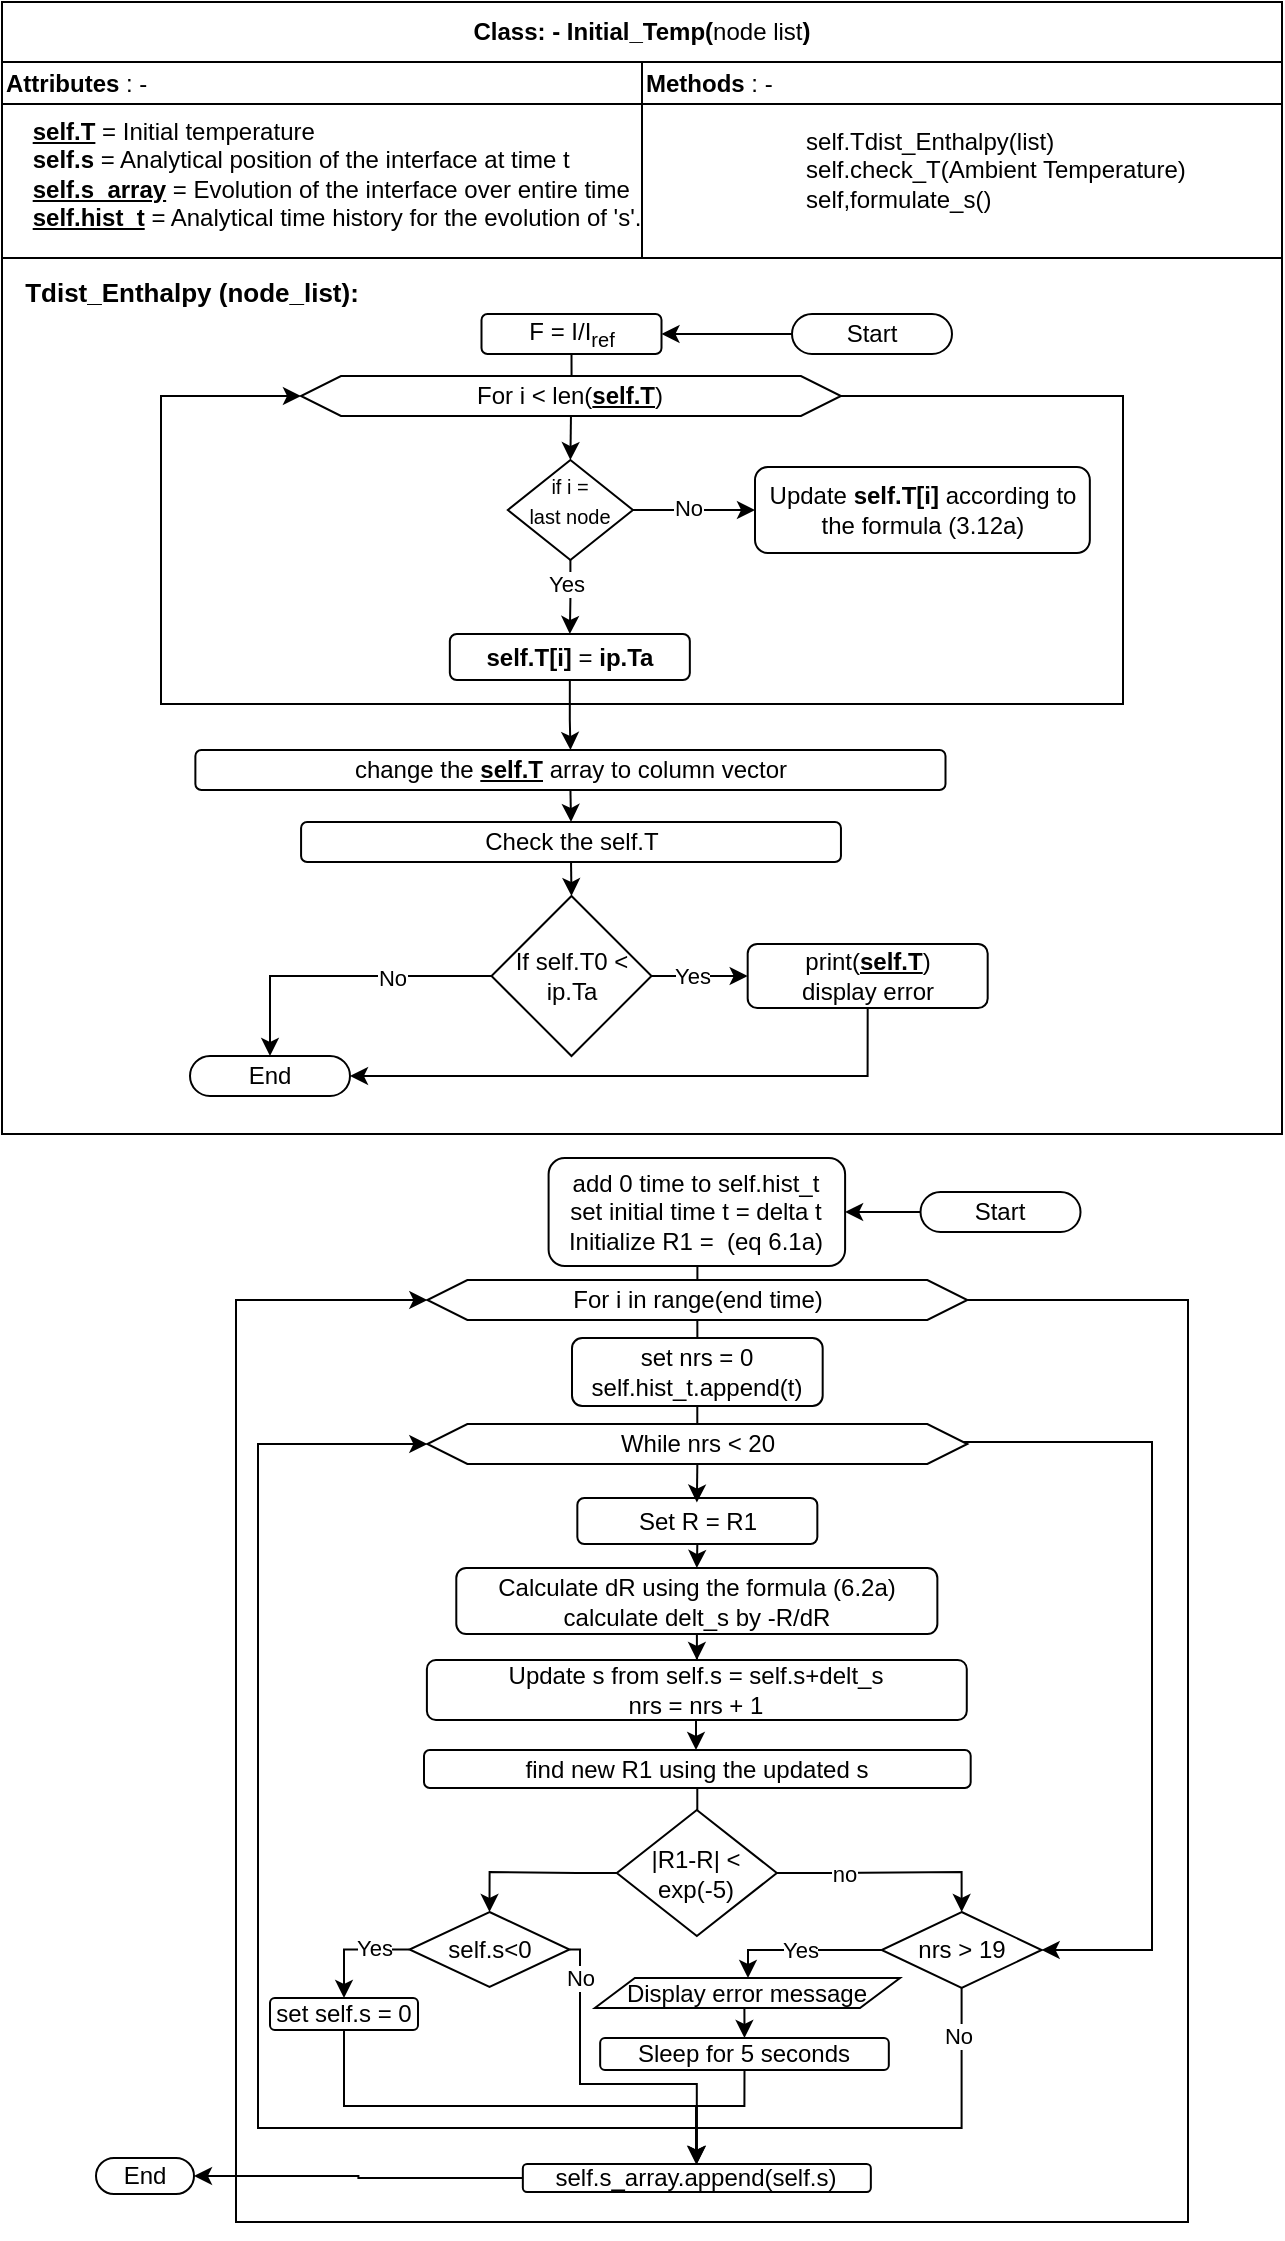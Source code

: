 <mxfile version="22.0.2" type="github">
  <diagram id="C5RBs43oDa-KdzZeNtuy" name="Page-1">
    <mxGraphModel dx="819" dy="434" grid="0" gridSize="10" guides="1" tooltips="1" connect="1" arrows="1" fold="1" page="1" pageScale="1" pageWidth="827" pageHeight="1169" math="0" shadow="0">
      <root>
        <mxCell id="WIyWlLk6GJQsqaUBKTNV-0" />
        <mxCell id="WIyWlLk6GJQsqaUBKTNV-1" parent="WIyWlLk6GJQsqaUBKTNV-0" />
        <mxCell id="JN7dd42MbDgEGxTATaaX-2" value="" style="rounded=0;whiteSpace=wrap;html=1;" vertex="1" parent="WIyWlLk6GJQsqaUBKTNV-1">
          <mxGeometry x="99" y="157" width="640" height="438" as="geometry" />
        </mxCell>
        <mxCell id="KUYVFX4BnLb6LtAk-J63-66" value="&lt;b&gt;Class: - Initial_Temp(&lt;/b&gt;node list&lt;b&gt;)&lt;/b&gt;" style="rounded=0;whiteSpace=wrap;html=1;" parent="WIyWlLk6GJQsqaUBKTNV-1" vertex="1">
          <mxGeometry x="99" y="29" width="640" height="30" as="geometry" />
        </mxCell>
        <mxCell id="KUYVFX4BnLb6LtAk-J63-67" value="&lt;span style=&quot;&quot;&gt;&lt;span style=&quot;white-space: pre;&quot;&gt;&amp;nbsp;&amp;nbsp;&amp;nbsp;&amp;nbsp;&lt;/span&gt;&lt;/span&gt;&amp;nbsp;&lt;br&gt;&lt;span style=&quot;&quot;&gt;&lt;span style=&quot;white-space: pre;&quot;&gt;&amp;nbsp;&amp;nbsp;&amp;nbsp;&amp;nbsp;&lt;/span&gt;&lt;/span&gt;&lt;b&gt;&lt;u&gt;self.T&lt;/u&gt;&lt;/b&gt; = Initial temperature&lt;br&gt;&lt;span style=&quot;&quot;&gt;&lt;span style=&quot;white-space: pre;&quot;&gt;&amp;nbsp;&amp;nbsp;&amp;nbsp;&amp;nbsp;&lt;/span&gt;&lt;/span&gt;&lt;b&gt;self.s &lt;/b&gt;= Analytical position of the interface at time t&lt;b&gt;&lt;br&gt;&lt;/b&gt;&lt;span style=&quot;&quot;&gt;&lt;span style=&quot;white-space: pre;&quot;&gt;&amp;nbsp;&amp;nbsp;&amp;nbsp;&amp;nbsp;&lt;/span&gt;&lt;/span&gt;&lt;u style=&quot;font-weight: bold;&quot;&gt;self.s_array&lt;/u&gt;&amp;nbsp;= Evolution of the interface over entire time&lt;br&gt;&amp;nbsp; &amp;nbsp; &lt;b&gt;&lt;u&gt;self.hist_t&lt;/u&gt;&lt;/b&gt; = Analytical time history for the evolution of &#39;s&#39;." style="rounded=0;whiteSpace=wrap;html=1;align=left;" parent="WIyWlLk6GJQsqaUBKTNV-1" vertex="1">
          <mxGeometry x="99" y="59" width="320" height="98" as="geometry" />
        </mxCell>
        <mxCell id="KUYVFX4BnLb6LtAk-J63-68" value="&lt;span style=&quot;white-space: pre;&quot;&gt;&#x9;&lt;/span&gt;&lt;span style=&quot;white-space: pre;&quot;&gt;&#x9;&lt;/span&gt;&lt;span style=&quot;white-space: pre;&quot;&gt;&#x9;&lt;/span&gt;self.Tdist_Enthalpy(list)&lt;br&gt;&lt;span style=&quot;white-space: pre;&quot;&gt;&#x9;&lt;/span&gt;&lt;span style=&quot;white-space: pre;&quot;&gt;&#x9;&lt;/span&gt;&lt;span style=&quot;white-space: pre;&quot;&gt;&#x9;&lt;/span&gt;self.check_T(Ambient Temperature)&lt;br&gt;&lt;span style=&quot;white-space: pre;&quot;&gt;&#x9;&lt;/span&gt;&lt;span style=&quot;white-space: pre;&quot;&gt;&#x9;&lt;/span&gt;&lt;span style=&quot;white-space: pre;&quot;&gt;&#x9;&lt;/span&gt;self,formulate_s()" style="rounded=0;whiteSpace=wrap;html=1;align=left;" parent="WIyWlLk6GJQsqaUBKTNV-1" vertex="1">
          <mxGeometry x="419" y="69" width="320" height="88" as="geometry" />
        </mxCell>
        <mxCell id="JN7dd42MbDgEGxTATaaX-3" style="edgeStyle=orthogonalEdgeStyle;rounded=0;orthogonalLoop=1;jettySize=auto;html=1;entryX=1;entryY=0.5;entryDx=0;entryDy=0;" edge="1" parent="WIyWlLk6GJQsqaUBKTNV-1" source="KUYVFX4BnLb6LtAk-J63-219" target="KUYVFX4BnLb6LtAk-J63-221">
          <mxGeometry relative="1" as="geometry" />
        </mxCell>
        <mxCell id="KUYVFX4BnLb6LtAk-J63-219" value="Start" style="rounded=1;whiteSpace=wrap;html=1;arcSize=50;" parent="WIyWlLk6GJQsqaUBKTNV-1" vertex="1">
          <mxGeometry x="494" y="185" width="80" height="20" as="geometry" />
        </mxCell>
        <mxCell id="KUYVFX4BnLb6LtAk-J63-220" value="End" style="rounded=1;whiteSpace=wrap;html=1;arcSize=50;" parent="WIyWlLk6GJQsqaUBKTNV-1" vertex="1">
          <mxGeometry x="193.0" y="556" width="80" height="20" as="geometry" />
        </mxCell>
        <mxCell id="eg3Dcb_BBi-hNbYzrBa9-2" style="edgeStyle=orthogonalEdgeStyle;rounded=0;orthogonalLoop=1;jettySize=auto;html=1;exitX=0.5;exitY=1;exitDx=0;exitDy=0;" parent="WIyWlLk6GJQsqaUBKTNV-1" source="KUYVFX4BnLb6LtAk-J63-221" target="KUYVFX4BnLb6LtAk-J63-223" edge="1">
          <mxGeometry relative="1" as="geometry" />
        </mxCell>
        <mxCell id="KUYVFX4BnLb6LtAk-J63-221" value="F = I/I&lt;sub&gt;ref&lt;/sub&gt;" style="rounded=1;whiteSpace=wrap;html=1;" parent="WIyWlLk6GJQsqaUBKTNV-1" vertex="1">
          <mxGeometry x="338.75" y="185" width="90" height="20" as="geometry" />
        </mxCell>
        <mxCell id="KUYVFX4BnLb6LtAk-J63-222" style="edgeStyle=orthogonalEdgeStyle;rounded=0;orthogonalLoop=1;jettySize=auto;html=1;exitX=0.5;exitY=1;exitDx=0;exitDy=0;entryX=0.5;entryY=0;entryDx=0;entryDy=0;" parent="WIyWlLk6GJQsqaUBKTNV-1" source="KUYVFX4BnLb6LtAk-J63-223" target="KUYVFX4BnLb6LtAk-J63-239" edge="1">
          <mxGeometry relative="1" as="geometry" />
        </mxCell>
        <mxCell id="KUYVFX4BnLb6LtAk-J63-223" value="For i &amp;lt; len(&lt;u style=&quot;font-weight: bold;&quot;&gt;self.T&lt;/u&gt;)" style="shape=hexagon;perimeter=hexagonPerimeter2;whiteSpace=wrap;html=1;fixedSize=1;" parent="WIyWlLk6GJQsqaUBKTNV-1" vertex="1">
          <mxGeometry x="248.48" y="216" width="270" height="20" as="geometry" />
        </mxCell>
        <mxCell id="KUYVFX4BnLb6LtAk-J63-226" value="Update&lt;b&gt;&amp;nbsp;self.T[i] &lt;/b&gt;according to the formula (3.12a)" style="rounded=1;whiteSpace=wrap;html=1;" parent="WIyWlLk6GJQsqaUBKTNV-1" vertex="1">
          <mxGeometry x="475.5" y="261.5" width="167.42" height="43" as="geometry" />
        </mxCell>
        <mxCell id="eg3Dcb_BBi-hNbYzrBa9-7" style="edgeStyle=orthogonalEdgeStyle;rounded=0;orthogonalLoop=1;jettySize=auto;html=1;entryX=0;entryY=0.5;entryDx=0;entryDy=0;" parent="WIyWlLk6GJQsqaUBKTNV-1" source="KUYVFX4BnLb6LtAk-J63-239" target="KUYVFX4BnLb6LtAk-J63-226" edge="1">
          <mxGeometry relative="1" as="geometry" />
        </mxCell>
        <mxCell id="eg3Dcb_BBi-hNbYzrBa9-9" value="No" style="edgeLabel;html=1;align=center;verticalAlign=middle;resizable=0;points=[];" parent="eg3Dcb_BBi-hNbYzrBa9-7" vertex="1" connectable="0">
          <mxGeometry x="-0.114" y="1" relative="1" as="geometry">
            <mxPoint as="offset" />
          </mxGeometry>
        </mxCell>
        <mxCell id="eg3Dcb_BBi-hNbYzrBa9-8" style="edgeStyle=orthogonalEdgeStyle;rounded=0;orthogonalLoop=1;jettySize=auto;html=1;entryX=0.5;entryY=0;entryDx=0;entryDy=0;" parent="WIyWlLk6GJQsqaUBKTNV-1" source="KUYVFX4BnLb6LtAk-J63-239" target="KUYVFX4BnLb6LtAk-J63-242" edge="1">
          <mxGeometry relative="1" as="geometry" />
        </mxCell>
        <mxCell id="eg3Dcb_BBi-hNbYzrBa9-10" value="Yes" style="edgeLabel;html=1;align=center;verticalAlign=middle;resizable=0;points=[];" parent="eg3Dcb_BBi-hNbYzrBa9-8" vertex="1" connectable="0">
          <mxGeometry x="-0.356" y="-2" relative="1" as="geometry">
            <mxPoint as="offset" />
          </mxGeometry>
        </mxCell>
        <mxCell id="KUYVFX4BnLb6LtAk-J63-239" value="" style="rhombus;whiteSpace=wrap;html=1;" parent="WIyWlLk6GJQsqaUBKTNV-1" vertex="1">
          <mxGeometry x="351.92" y="258" width="62.56" height="50" as="geometry" />
        </mxCell>
        <mxCell id="KUYVFX4BnLb6LtAk-J63-240" value="&lt;font style=&quot;font-size: 10px;&quot;&gt;if i = &lt;br&gt;last node&lt;/font&gt;" style="text;html=1;strokeColor=none;fillColor=none;align=center;verticalAlign=middle;whiteSpace=wrap;rounded=0;" parent="WIyWlLk6GJQsqaUBKTNV-1" vertex="1">
          <mxGeometry x="352.92" y="263" width="60" height="30" as="geometry" />
        </mxCell>
        <mxCell id="eg3Dcb_BBi-hNbYzrBa9-12" style="edgeStyle=orthogonalEdgeStyle;rounded=0;orthogonalLoop=1;jettySize=auto;html=1;exitX=0.5;exitY=1;exitDx=0;exitDy=0;" parent="WIyWlLk6GJQsqaUBKTNV-1" source="KUYVFX4BnLb6LtAk-J63-242" target="KUYVFX4BnLb6LtAk-J63-252" edge="1">
          <mxGeometry relative="1" as="geometry" />
        </mxCell>
        <mxCell id="KUYVFX4BnLb6LtAk-J63-242" value="&lt;b&gt;self.T[i]&lt;/b&gt; = &lt;b&gt;ip.Ta&lt;/b&gt;" style="rounded=1;whiteSpace=wrap;html=1;" parent="WIyWlLk6GJQsqaUBKTNV-1" vertex="1">
          <mxGeometry x="322.92" y="345" width="120" height="23" as="geometry" />
        </mxCell>
        <mxCell id="KUYVFX4BnLb6LtAk-J63-251" style="edgeStyle=orthogonalEdgeStyle;rounded=0;orthogonalLoop=1;jettySize=auto;html=1;exitX=0.5;exitY=1;exitDx=0;exitDy=0;entryX=0.5;entryY=0;entryDx=0;entryDy=0;" parent="WIyWlLk6GJQsqaUBKTNV-1" source="KUYVFX4BnLb6LtAk-J63-252" target="KUYVFX4BnLb6LtAk-J63-254" edge="1">
          <mxGeometry relative="1" as="geometry" />
        </mxCell>
        <mxCell id="KUYVFX4BnLb6LtAk-J63-252" value="change the &lt;b&gt;&lt;u&gt;self.T&lt;/u&gt;&lt;/b&gt; array to column vector" style="rounded=1;whiteSpace=wrap;html=1;" parent="WIyWlLk6GJQsqaUBKTNV-1" vertex="1">
          <mxGeometry x="195.69" y="403" width="375.06" height="20" as="geometry" />
        </mxCell>
        <mxCell id="KUYVFX4BnLb6LtAk-J63-253" style="edgeStyle=orthogonalEdgeStyle;rounded=0;orthogonalLoop=1;jettySize=auto;html=1;exitX=0.5;exitY=1;exitDx=0;exitDy=0;entryX=0.5;entryY=0;entryDx=0;entryDy=0;" parent="WIyWlLk6GJQsqaUBKTNV-1" source="KUYVFX4BnLb6LtAk-J63-254" target="KUYVFX4BnLb6LtAk-J63-259" edge="1">
          <mxGeometry relative="1" as="geometry" />
        </mxCell>
        <mxCell id="KUYVFX4BnLb6LtAk-J63-254" value="Check the self.T" style="rounded=1;whiteSpace=wrap;html=1;" parent="WIyWlLk6GJQsqaUBKTNV-1" vertex="1">
          <mxGeometry x="248.54" y="439" width="269.94" height="20" as="geometry" />
        </mxCell>
        <mxCell id="KUYVFX4BnLb6LtAk-J63-255" style="edgeStyle=orthogonalEdgeStyle;rounded=0;orthogonalLoop=1;jettySize=auto;html=1;exitX=0;exitY=0.5;exitDx=0;exitDy=0;entryX=0.5;entryY=0;entryDx=0;entryDy=0;" parent="WIyWlLk6GJQsqaUBKTNV-1" source="KUYVFX4BnLb6LtAk-J63-259" target="KUYVFX4BnLb6LtAk-J63-220" edge="1">
          <mxGeometry relative="1" as="geometry" />
        </mxCell>
        <mxCell id="KUYVFX4BnLb6LtAk-J63-256" value="No" style="edgeLabel;html=1;align=center;verticalAlign=middle;resizable=0;points=[];" parent="KUYVFX4BnLb6LtAk-J63-255" vertex="1" connectable="0">
          <mxGeometry x="-0.33" y="1" relative="1" as="geometry">
            <mxPoint as="offset" />
          </mxGeometry>
        </mxCell>
        <mxCell id="KUYVFX4BnLb6LtAk-J63-257" value="" style="edgeStyle=orthogonalEdgeStyle;rounded=0;orthogonalLoop=1;jettySize=auto;html=1;" parent="WIyWlLk6GJQsqaUBKTNV-1" source="KUYVFX4BnLb6LtAk-J63-259" target="KUYVFX4BnLb6LtAk-J63-265" edge="1">
          <mxGeometry relative="1" as="geometry" />
        </mxCell>
        <mxCell id="KUYVFX4BnLb6LtAk-J63-258" value="Yes" style="edgeLabel;html=1;align=center;verticalAlign=middle;resizable=0;points=[];" parent="KUYVFX4BnLb6LtAk-J63-257" vertex="1" connectable="0">
          <mxGeometry x="-0.182" relative="1" as="geometry">
            <mxPoint as="offset" />
          </mxGeometry>
        </mxCell>
        <mxCell id="KUYVFX4BnLb6LtAk-J63-259" value="If self.T0 &amp;lt; ip.Ta" style="rhombus;whiteSpace=wrap;html=1;" parent="WIyWlLk6GJQsqaUBKTNV-1" vertex="1">
          <mxGeometry x="343.75" y="476" width="80" height="80" as="geometry" />
        </mxCell>
        <mxCell id="KUYVFX4BnLb6LtAk-J63-264" style="edgeStyle=orthogonalEdgeStyle;rounded=0;orthogonalLoop=1;jettySize=auto;html=1;exitX=0.5;exitY=1;exitDx=0;exitDy=0;entryX=1;entryY=0.5;entryDx=0;entryDy=0;" parent="WIyWlLk6GJQsqaUBKTNV-1" source="KUYVFX4BnLb6LtAk-J63-265" target="KUYVFX4BnLb6LtAk-J63-220" edge="1">
          <mxGeometry relative="1" as="geometry" />
        </mxCell>
        <mxCell id="KUYVFX4BnLb6LtAk-J63-265" value="print(&lt;b&gt;&lt;u&gt;self.T&lt;/u&gt;&lt;/b&gt;)&lt;br&gt;display error" style="rounded=1;whiteSpace=wrap;html=1;" parent="WIyWlLk6GJQsqaUBKTNV-1" vertex="1">
          <mxGeometry x="471.84" y="500" width="120" height="32" as="geometry" />
        </mxCell>
        <mxCell id="KUYVFX4BnLb6LtAk-J63-266" value="&lt;b&gt;&lt;font style=&quot;font-size: 13px;&quot;&gt;Tdist_Enthalpy (node_list):&lt;/font&gt;&lt;/b&gt;" style="text;html=1;strokeColor=none;fillColor=none;align=center;verticalAlign=middle;whiteSpace=wrap;rounded=0;" parent="WIyWlLk6GJQsqaUBKTNV-1" vertex="1">
          <mxGeometry x="99.0" y="159" width="190" height="30" as="geometry" />
        </mxCell>
        <mxCell id="eg3Dcb_BBi-hNbYzrBa9-11" style="edgeStyle=orthogonalEdgeStyle;rounded=0;orthogonalLoop=1;jettySize=auto;html=1;exitX=1;exitY=0.5;exitDx=0;exitDy=0;entryX=0;entryY=0.5;entryDx=0;entryDy=0;" parent="WIyWlLk6GJQsqaUBKTNV-1" source="KUYVFX4BnLb6LtAk-J63-223" target="KUYVFX4BnLb6LtAk-J63-223" edge="1">
          <mxGeometry relative="1" as="geometry">
            <Array as="points">
              <mxPoint x="659.5" y="226" />
              <mxPoint x="659.5" y="380" />
              <mxPoint x="178.5" y="380" />
              <mxPoint x="178.5" y="226" />
            </Array>
          </mxGeometry>
        </mxCell>
        <mxCell id="JN7dd42MbDgEGxTATaaX-0" value="&lt;b&gt;Attributes &lt;/b&gt;: -" style="rounded=0;whiteSpace=wrap;html=1;align=left;" vertex="1" parent="WIyWlLk6GJQsqaUBKTNV-1">
          <mxGeometry x="99" y="59" width="320" height="21" as="geometry" />
        </mxCell>
        <mxCell id="JN7dd42MbDgEGxTATaaX-1" value="&lt;b&gt;Methods&amp;nbsp;&lt;/b&gt;: -" style="rounded=0;whiteSpace=wrap;html=1;align=left;" vertex="1" parent="WIyWlLk6GJQsqaUBKTNV-1">
          <mxGeometry x="419" y="59" width="320" height="21" as="geometry" />
        </mxCell>
        <mxCell id="JN7dd42MbDgEGxTATaaX-4" style="edgeStyle=orthogonalEdgeStyle;rounded=0;orthogonalLoop=1;jettySize=auto;html=1;entryX=1;entryY=0.5;entryDx=0;entryDy=0;" edge="1" parent="WIyWlLk6GJQsqaUBKTNV-1" source="JN7dd42MbDgEGxTATaaX-5" target="JN7dd42MbDgEGxTATaaX-8">
          <mxGeometry relative="1" as="geometry" />
        </mxCell>
        <mxCell id="JN7dd42MbDgEGxTATaaX-5" value="Start" style="rounded=1;whiteSpace=wrap;html=1;arcSize=50;" vertex="1" parent="WIyWlLk6GJQsqaUBKTNV-1">
          <mxGeometry x="558.26" y="624" width="80" height="20" as="geometry" />
        </mxCell>
        <mxCell id="JN7dd42MbDgEGxTATaaX-6" value="End" style="rounded=1;whiteSpace=wrap;html=1;arcSize=50;" vertex="1" parent="WIyWlLk6GJQsqaUBKTNV-1">
          <mxGeometry x="146" y="1107" width="49" height="18" as="geometry" />
        </mxCell>
        <mxCell id="JN7dd42MbDgEGxTATaaX-113" style="edgeStyle=orthogonalEdgeStyle;rounded=0;orthogonalLoop=1;jettySize=auto;html=1;entryX=0.5;entryY=0;entryDx=0;entryDy=0;" edge="1" parent="WIyWlLk6GJQsqaUBKTNV-1" source="JN7dd42MbDgEGxTATaaX-8" target="JN7dd42MbDgEGxTATaaX-10">
          <mxGeometry relative="1" as="geometry">
            <Array as="points">
              <mxPoint x="446" y="673" />
            </Array>
          </mxGeometry>
        </mxCell>
        <mxCell id="JN7dd42MbDgEGxTATaaX-8" value="add 0 time to self.hist_t&lt;br&gt;set initial time t = delta t&lt;br style=&quot;border-color: var(--border-color);&quot;&gt;Initialize R1 =&amp;nbsp; (eq 6.1a)" style="rounded=1;whiteSpace=wrap;html=1;" vertex="1" parent="WIyWlLk6GJQsqaUBKTNV-1">
          <mxGeometry x="372.3" y="607" width="148.25" height="54" as="geometry" />
        </mxCell>
        <mxCell id="JN7dd42MbDgEGxTATaaX-114" style="edgeStyle=orthogonalEdgeStyle;rounded=0;orthogonalLoop=1;jettySize=auto;html=1;exitX=0.5;exitY=1;exitDx=0;exitDy=0;" edge="1" parent="WIyWlLk6GJQsqaUBKTNV-1" source="JN7dd42MbDgEGxTATaaX-10" target="JN7dd42MbDgEGxTATaaX-11">
          <mxGeometry relative="1" as="geometry" />
        </mxCell>
        <mxCell id="JN7dd42MbDgEGxTATaaX-10" value="For i in range(end time)" style="shape=hexagon;perimeter=hexagonPerimeter2;whiteSpace=wrap;html=1;fixedSize=1;" vertex="1" parent="WIyWlLk6GJQsqaUBKTNV-1">
          <mxGeometry x="311.67" y="668" width="270" height="20" as="geometry" />
        </mxCell>
        <mxCell id="JN7dd42MbDgEGxTATaaX-115" style="edgeStyle=orthogonalEdgeStyle;rounded=0;orthogonalLoop=1;jettySize=auto;html=1;" edge="1" parent="WIyWlLk6GJQsqaUBKTNV-1" source="JN7dd42MbDgEGxTATaaX-11" target="JN7dd42MbDgEGxTATaaX-64">
          <mxGeometry relative="1" as="geometry" />
        </mxCell>
        <mxCell id="JN7dd42MbDgEGxTATaaX-11" value="set nrs = 0&lt;br&gt;self.hist_t.append(t)" style="rounded=1;whiteSpace=wrap;html=1;" vertex="1" parent="WIyWlLk6GJQsqaUBKTNV-1">
          <mxGeometry x="384" y="697" width="125.34" height="34" as="geometry" />
        </mxCell>
        <mxCell id="JN7dd42MbDgEGxTATaaX-107" style="edgeStyle=orthogonalEdgeStyle;rounded=0;orthogonalLoop=1;jettySize=auto;html=1;exitX=0.5;exitY=1;exitDx=0;exitDy=0;entryX=0.5;entryY=0;entryDx=0;entryDy=0;" edge="1" parent="WIyWlLk6GJQsqaUBKTNV-1" source="JN7dd42MbDgEGxTATaaX-19" target="JN7dd42MbDgEGxTATaaX-21">
          <mxGeometry relative="1" as="geometry" />
        </mxCell>
        <mxCell id="JN7dd42MbDgEGxTATaaX-19" value="Set R = R1" style="rounded=1;whiteSpace=wrap;html=1;" vertex="1" parent="WIyWlLk6GJQsqaUBKTNV-1">
          <mxGeometry x="386.67" y="777" width="120" height="23" as="geometry" />
        </mxCell>
        <mxCell id="JN7dd42MbDgEGxTATaaX-108" style="edgeStyle=orthogonalEdgeStyle;rounded=0;orthogonalLoop=1;jettySize=auto;html=1;" edge="1" parent="WIyWlLk6GJQsqaUBKTNV-1" source="JN7dd42MbDgEGxTATaaX-21" target="JN7dd42MbDgEGxTATaaX-23">
          <mxGeometry relative="1" as="geometry" />
        </mxCell>
        <mxCell id="JN7dd42MbDgEGxTATaaX-21" value="Calculate dR using the formula (6.2a)&lt;br&gt;calculate delt_s by -R/dR" style="rounded=1;whiteSpace=wrap;html=1;" vertex="1" parent="WIyWlLk6GJQsqaUBKTNV-1">
          <mxGeometry x="326.15" y="812" width="240.53" height="33" as="geometry" />
        </mxCell>
        <mxCell id="JN7dd42MbDgEGxTATaaX-110" style="edgeStyle=orthogonalEdgeStyle;rounded=0;orthogonalLoop=1;jettySize=auto;html=1;" edge="1" parent="WIyWlLk6GJQsqaUBKTNV-1">
          <mxGeometry relative="1" as="geometry">
            <mxPoint x="446" y="888" as="sourcePoint" />
            <mxPoint x="446" y="903" as="targetPoint" />
            <Array as="points">
              <mxPoint x="446" y="900" />
              <mxPoint x="446" y="900" />
            </Array>
          </mxGeometry>
        </mxCell>
        <mxCell id="JN7dd42MbDgEGxTATaaX-23" value="Update s from self.s = self.s+delt_s&lt;br&gt;nrs = nrs + 1" style="rounded=1;whiteSpace=wrap;html=1;" vertex="1" parent="WIyWlLk6GJQsqaUBKTNV-1">
          <mxGeometry x="311.45" y="858" width="269.94" height="30" as="geometry" />
        </mxCell>
        <mxCell id="JN7dd42MbDgEGxTATaaX-112" style="edgeStyle=orthogonalEdgeStyle;rounded=0;orthogonalLoop=1;jettySize=auto;html=1;entryX=0.5;entryY=0;entryDx=0;entryDy=0;" edge="1" parent="WIyWlLk6GJQsqaUBKTNV-1" source="JN7dd42MbDgEGxTATaaX-30" target="JN7dd42MbDgEGxTATaaX-66">
          <mxGeometry relative="1" as="geometry">
            <mxPoint x="446.67" y="1006.609" as="targetPoint" />
          </mxGeometry>
        </mxCell>
        <mxCell id="JN7dd42MbDgEGxTATaaX-30" value="find new R1 using the updated s" style="rounded=1;whiteSpace=wrap;html=1;" vertex="1" parent="WIyWlLk6GJQsqaUBKTNV-1">
          <mxGeometry x="310" y="903" width="273.34" height="19" as="geometry" />
        </mxCell>
        <mxCell id="JN7dd42MbDgEGxTATaaX-88" style="edgeStyle=orthogonalEdgeStyle;rounded=0;orthogonalLoop=1;jettySize=auto;html=1;entryX=1;entryY=0.5;entryDx=0;entryDy=0;" edge="1" parent="WIyWlLk6GJQsqaUBKTNV-1" source="JN7dd42MbDgEGxTATaaX-64" target="JN7dd42MbDgEGxTATaaX-71">
          <mxGeometry relative="1" as="geometry">
            <Array as="points">
              <mxPoint x="674" y="749" />
              <mxPoint x="674" y="1003" />
            </Array>
          </mxGeometry>
        </mxCell>
        <mxCell id="JN7dd42MbDgEGxTATaaX-64" value="While nrs &amp;lt; 20" style="shape=hexagon;perimeter=hexagonPerimeter2;whiteSpace=wrap;html=1;fixedSize=1;" vertex="1" parent="WIyWlLk6GJQsqaUBKTNV-1">
          <mxGeometry x="311.67" y="740" width="270" height="20" as="geometry" />
        </mxCell>
        <mxCell id="JN7dd42MbDgEGxTATaaX-87" style="edgeStyle=orthogonalEdgeStyle;rounded=0;orthogonalLoop=1;jettySize=auto;html=1;entryX=0.5;entryY=0;entryDx=0;entryDy=0;" edge="1" parent="WIyWlLk6GJQsqaUBKTNV-1" source="JN7dd42MbDgEGxTATaaX-66" target="JN7dd42MbDgEGxTATaaX-71">
          <mxGeometry relative="1" as="geometry" />
        </mxCell>
        <mxCell id="JN7dd42MbDgEGxTATaaX-89" value="no" style="edgeLabel;html=1;align=center;verticalAlign=middle;resizable=0;points=[];" vertex="1" connectable="0" parent="JN7dd42MbDgEGxTATaaX-87">
          <mxGeometry x="-0.399" y="-1" relative="1" as="geometry">
            <mxPoint as="offset" />
          </mxGeometry>
        </mxCell>
        <mxCell id="JN7dd42MbDgEGxTATaaX-93" style="edgeStyle=orthogonalEdgeStyle;rounded=0;orthogonalLoop=1;jettySize=auto;html=1;entryX=0.5;entryY=0;entryDx=0;entryDy=0;" edge="1" parent="WIyWlLk6GJQsqaUBKTNV-1" source="JN7dd42MbDgEGxTATaaX-66" target="JN7dd42MbDgEGxTATaaX-67">
          <mxGeometry relative="1" as="geometry" />
        </mxCell>
        <mxCell id="JN7dd42MbDgEGxTATaaX-66" value="|R1-R| &amp;lt; exp(-5)" style="rhombus;whiteSpace=wrap;html=1;" vertex="1" parent="WIyWlLk6GJQsqaUBKTNV-1">
          <mxGeometry x="406.42" y="933" width="80" height="63" as="geometry" />
        </mxCell>
        <mxCell id="JN7dd42MbDgEGxTATaaX-94" style="edgeStyle=orthogonalEdgeStyle;rounded=0;orthogonalLoop=1;jettySize=auto;html=1;exitX=0;exitY=0.5;exitDx=0;exitDy=0;" edge="1" parent="WIyWlLk6GJQsqaUBKTNV-1" source="JN7dd42MbDgEGxTATaaX-67" target="JN7dd42MbDgEGxTATaaX-69">
          <mxGeometry relative="1" as="geometry" />
        </mxCell>
        <mxCell id="JN7dd42MbDgEGxTATaaX-97" value="Yes" style="edgeLabel;html=1;align=center;verticalAlign=middle;resizable=0;points=[];" vertex="1" connectable="0" parent="JN7dd42MbDgEGxTATaaX-94">
          <mxGeometry x="-0.361" y="-1" relative="1" as="geometry">
            <mxPoint as="offset" />
          </mxGeometry>
        </mxCell>
        <mxCell id="JN7dd42MbDgEGxTATaaX-101" style="edgeStyle=orthogonalEdgeStyle;rounded=0;orthogonalLoop=1;jettySize=auto;html=1;exitX=1;exitY=0.5;exitDx=0;exitDy=0;entryX=0.5;entryY=0;entryDx=0;entryDy=0;" edge="1" parent="WIyWlLk6GJQsqaUBKTNV-1" source="JN7dd42MbDgEGxTATaaX-67" target="JN7dd42MbDgEGxTATaaX-75">
          <mxGeometry relative="1" as="geometry">
            <Array as="points">
              <mxPoint x="388" y="1003" />
              <mxPoint x="388" y="1070" />
              <mxPoint x="446" y="1070" />
            </Array>
          </mxGeometry>
        </mxCell>
        <mxCell id="JN7dd42MbDgEGxTATaaX-102" value="No" style="edgeLabel;html=1;align=center;verticalAlign=middle;resizable=0;points=[];" vertex="1" connectable="0" parent="JN7dd42MbDgEGxTATaaX-101">
          <mxGeometry x="-0.77" relative="1" as="geometry">
            <mxPoint as="offset" />
          </mxGeometry>
        </mxCell>
        <mxCell id="JN7dd42MbDgEGxTATaaX-67" value="self.s&amp;lt;0" style="rhombus;whiteSpace=wrap;html=1;" vertex="1" parent="WIyWlLk6GJQsqaUBKTNV-1">
          <mxGeometry x="302.75" y="984" width="80" height="37.5" as="geometry" />
        </mxCell>
        <mxCell id="JN7dd42MbDgEGxTATaaX-96" style="edgeStyle=orthogonalEdgeStyle;rounded=0;orthogonalLoop=1;jettySize=auto;html=1;exitX=0.5;exitY=1;exitDx=0;exitDy=0;" edge="1" parent="WIyWlLk6GJQsqaUBKTNV-1" source="JN7dd42MbDgEGxTATaaX-69" target="JN7dd42MbDgEGxTATaaX-75">
          <mxGeometry relative="1" as="geometry">
            <Array as="points">
              <mxPoint x="270" y="1081" />
              <mxPoint x="446" y="1081" />
            </Array>
          </mxGeometry>
        </mxCell>
        <mxCell id="JN7dd42MbDgEGxTATaaX-69" value="set self.s = 0" style="rounded=1;whiteSpace=wrap;html=1;" vertex="1" parent="WIyWlLk6GJQsqaUBKTNV-1">
          <mxGeometry x="233" y="1027" width="74" height="16" as="geometry" />
        </mxCell>
        <mxCell id="JN7dd42MbDgEGxTATaaX-99" style="edgeStyle=orthogonalEdgeStyle;rounded=0;orthogonalLoop=1;jettySize=auto;html=1;" edge="1" parent="WIyWlLk6GJQsqaUBKTNV-1" source="JN7dd42MbDgEGxTATaaX-71" target="JN7dd42MbDgEGxTATaaX-74">
          <mxGeometry relative="1" as="geometry">
            <Array as="points">
              <mxPoint x="472" y="1003" />
            </Array>
          </mxGeometry>
        </mxCell>
        <mxCell id="JN7dd42MbDgEGxTATaaX-100" value="Yes" style="edgeLabel;html=1;align=center;verticalAlign=middle;resizable=0;points=[];" vertex="1" connectable="0" parent="JN7dd42MbDgEGxTATaaX-99">
          <mxGeometry x="0.01" relative="1" as="geometry">
            <mxPoint as="offset" />
          </mxGeometry>
        </mxCell>
        <mxCell id="JN7dd42MbDgEGxTATaaX-103" style="edgeStyle=orthogonalEdgeStyle;rounded=0;orthogonalLoop=1;jettySize=auto;html=1;entryX=0;entryY=0.5;entryDx=0;entryDy=0;" edge="1" parent="WIyWlLk6GJQsqaUBKTNV-1" source="JN7dd42MbDgEGxTATaaX-71" target="JN7dd42MbDgEGxTATaaX-64">
          <mxGeometry relative="1" as="geometry">
            <Array as="points">
              <mxPoint x="579" y="1092" />
              <mxPoint x="227" y="1092" />
              <mxPoint x="227" y="750" />
            </Array>
          </mxGeometry>
        </mxCell>
        <mxCell id="JN7dd42MbDgEGxTATaaX-104" value="No" style="edgeLabel;html=1;align=center;verticalAlign=middle;resizable=0;points=[];" vertex="1" connectable="0" parent="JN7dd42MbDgEGxTATaaX-103">
          <mxGeometry x="-0.944" y="-2" relative="1" as="geometry">
            <mxPoint as="offset" />
          </mxGeometry>
        </mxCell>
        <mxCell id="JN7dd42MbDgEGxTATaaX-71" value="nrs &amp;gt; 19" style="rhombus;whiteSpace=wrap;html=1;" vertex="1" parent="WIyWlLk6GJQsqaUBKTNV-1">
          <mxGeometry x="538.83" y="984" width="80" height="38" as="geometry" />
        </mxCell>
        <mxCell id="JN7dd42MbDgEGxTATaaX-98" style="edgeStyle=orthogonalEdgeStyle;rounded=0;orthogonalLoop=1;jettySize=auto;html=1;exitX=0.5;exitY=1;exitDx=0;exitDy=0;entryX=0.5;entryY=0;entryDx=0;entryDy=0;" edge="1" parent="WIyWlLk6GJQsqaUBKTNV-1" source="JN7dd42MbDgEGxTATaaX-73" target="JN7dd42MbDgEGxTATaaX-75">
          <mxGeometry relative="1" as="geometry">
            <Array as="points">
              <mxPoint x="470" y="1081" />
              <mxPoint x="446" y="1081" />
            </Array>
          </mxGeometry>
        </mxCell>
        <mxCell id="JN7dd42MbDgEGxTATaaX-73" value="Sleep for 5 seconds" style="rounded=1;whiteSpace=wrap;html=1;" vertex="1" parent="WIyWlLk6GJQsqaUBKTNV-1">
          <mxGeometry x="398.08" y="1047" width="144.33" height="16" as="geometry" />
        </mxCell>
        <mxCell id="JN7dd42MbDgEGxTATaaX-78" style="edgeStyle=orthogonalEdgeStyle;rounded=0;orthogonalLoop=1;jettySize=auto;html=1;exitX=0.5;exitY=1;exitDx=0;exitDy=0;entryX=0.5;entryY=0;entryDx=0;entryDy=0;" edge="1" parent="WIyWlLk6GJQsqaUBKTNV-1" source="JN7dd42MbDgEGxTATaaX-74" target="JN7dd42MbDgEGxTATaaX-73">
          <mxGeometry relative="1" as="geometry" />
        </mxCell>
        <mxCell id="JN7dd42MbDgEGxTATaaX-74" value="Display error message" style="shape=parallelogram;perimeter=parallelogramPerimeter;whiteSpace=wrap;html=1;fixedSize=1;" vertex="1" parent="WIyWlLk6GJQsqaUBKTNV-1">
          <mxGeometry x="395.42" y="1017" width="152.58" height="15" as="geometry" />
        </mxCell>
        <mxCell id="JN7dd42MbDgEGxTATaaX-95" style="edgeStyle=orthogonalEdgeStyle;rounded=0;orthogonalLoop=1;jettySize=auto;html=1;exitX=0;exitY=0.5;exitDx=0;exitDy=0;" edge="1" parent="WIyWlLk6GJQsqaUBKTNV-1" source="JN7dd42MbDgEGxTATaaX-75" target="JN7dd42MbDgEGxTATaaX-6">
          <mxGeometry relative="1" as="geometry" />
        </mxCell>
        <mxCell id="JN7dd42MbDgEGxTATaaX-75" value="self.s_array.append(self.s)" style="rounded=1;whiteSpace=wrap;html=1;" vertex="1" parent="WIyWlLk6GJQsqaUBKTNV-1">
          <mxGeometry x="359.42" y="1110" width="174" height="14" as="geometry" />
        </mxCell>
        <mxCell id="JN7dd42MbDgEGxTATaaX-105" style="edgeStyle=orthogonalEdgeStyle;rounded=0;orthogonalLoop=1;jettySize=auto;html=1;exitX=1;exitY=0.5;exitDx=0;exitDy=0;entryX=0;entryY=0.5;entryDx=0;entryDy=0;" edge="1" parent="WIyWlLk6GJQsqaUBKTNV-1" source="JN7dd42MbDgEGxTATaaX-10" target="JN7dd42MbDgEGxTATaaX-10">
          <mxGeometry relative="1" as="geometry">
            <Array as="points">
              <mxPoint x="692" y="678" />
              <mxPoint x="692" y="1139" />
              <mxPoint x="216" y="1139" />
              <mxPoint x="216" y="678" />
            </Array>
          </mxGeometry>
        </mxCell>
        <mxCell id="JN7dd42MbDgEGxTATaaX-106" style="edgeStyle=orthogonalEdgeStyle;rounded=0;orthogonalLoop=1;jettySize=auto;html=1;exitX=0.5;exitY=1;exitDx=0;exitDy=0;entryX=0.498;entryY=0.099;entryDx=0;entryDy=0;entryPerimeter=0;" edge="1" parent="WIyWlLk6GJQsqaUBKTNV-1" source="JN7dd42MbDgEGxTATaaX-64" target="JN7dd42MbDgEGxTATaaX-19">
          <mxGeometry relative="1" as="geometry" />
        </mxCell>
      </root>
    </mxGraphModel>
  </diagram>
</mxfile>
